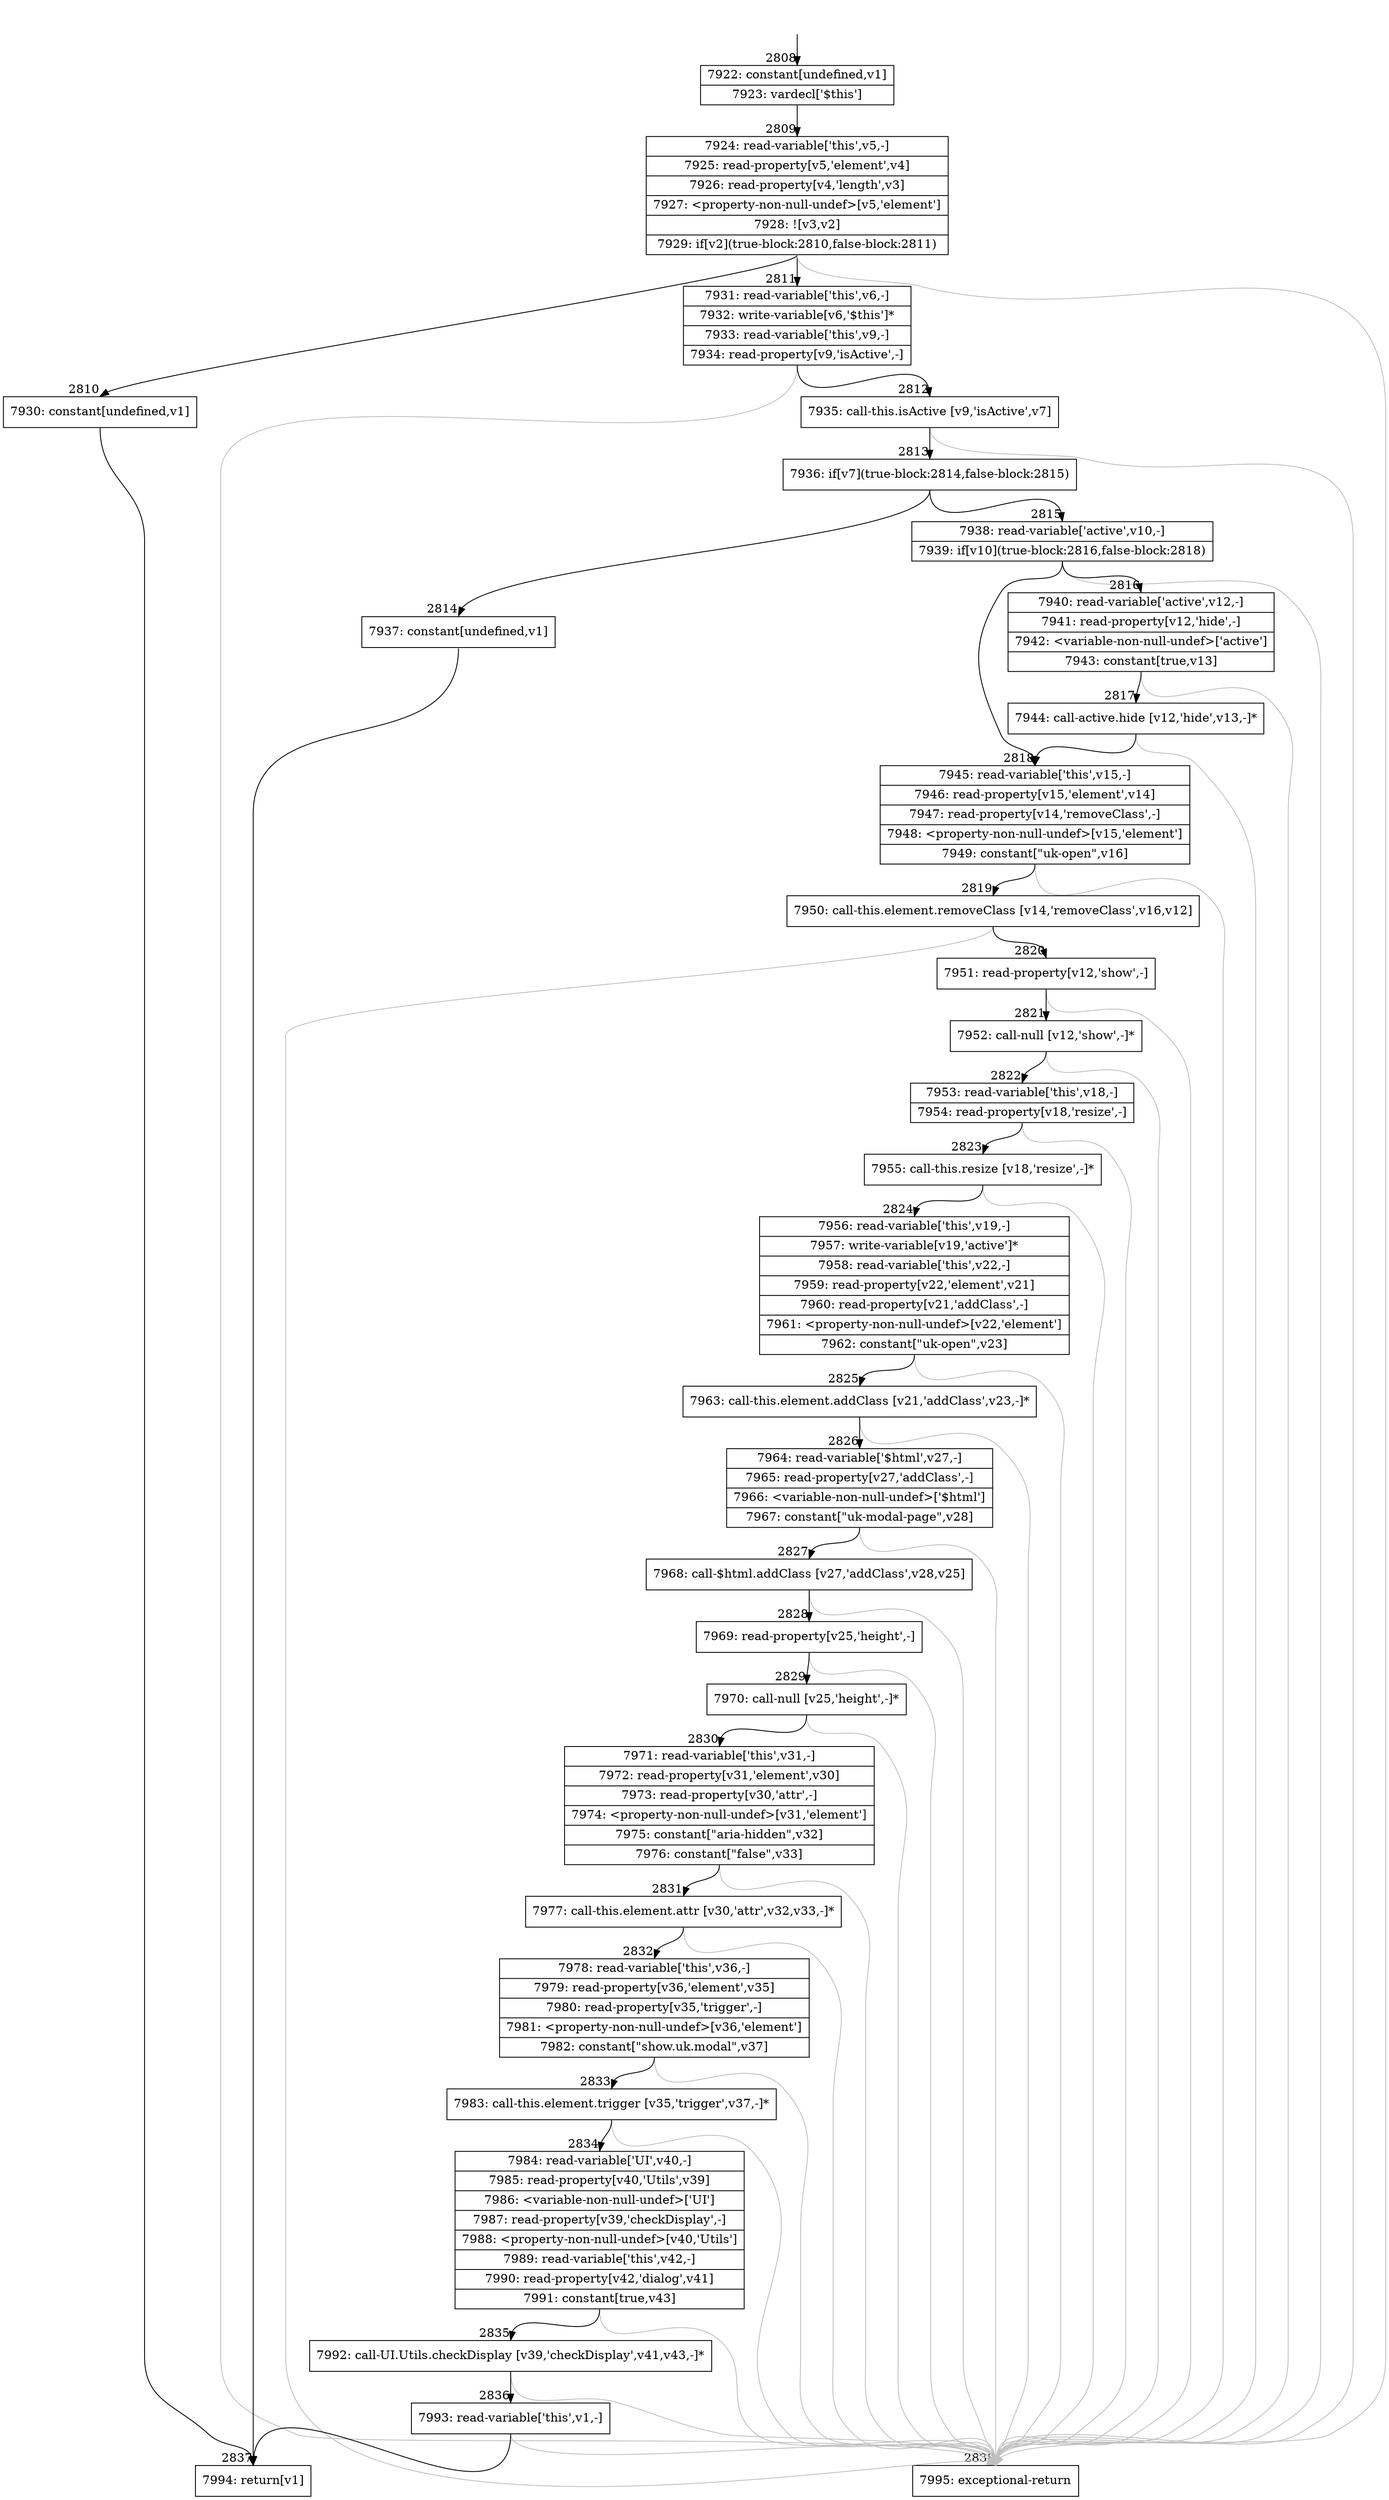 digraph {
rankdir="TD"
BB_entry218[shape=none,label=""];
BB_entry218 -> BB2808 [tailport=s, headport=n, headlabel="    2808"]
BB2808 [shape=record label="{7922: constant[undefined,v1]|7923: vardecl['$this']}" ] 
BB2808 -> BB2809 [tailport=s, headport=n, headlabel="      2809"]
BB2809 [shape=record label="{7924: read-variable['this',v5,-]|7925: read-property[v5,'element',v4]|7926: read-property[v4,'length',v3]|7927: \<property-non-null-undef\>[v5,'element']|7928: ![v3,v2]|7929: if[v2](true-block:2810,false-block:2811)}" ] 
BB2809 -> BB2810 [tailport=s, headport=n, headlabel="      2810"]
BB2809 -> BB2811 [tailport=s, headport=n, headlabel="      2811"]
BB2809 -> BB2838 [tailport=s, headport=n, color=gray, headlabel="      2838"]
BB2810 [shape=record label="{7930: constant[undefined,v1]}" ] 
BB2810 -> BB2837 [tailport=s, headport=n, headlabel="      2837"]
BB2811 [shape=record label="{7931: read-variable['this',v6,-]|7932: write-variable[v6,'$this']*|7933: read-variable['this',v9,-]|7934: read-property[v9,'isActive',-]}" ] 
BB2811 -> BB2812 [tailport=s, headport=n, headlabel="      2812"]
BB2811 -> BB2838 [tailport=s, headport=n, color=gray]
BB2812 [shape=record label="{7935: call-this.isActive [v9,'isActive',v7]}" ] 
BB2812 -> BB2813 [tailport=s, headport=n, headlabel="      2813"]
BB2812 -> BB2838 [tailport=s, headport=n, color=gray]
BB2813 [shape=record label="{7936: if[v7](true-block:2814,false-block:2815)}" ] 
BB2813 -> BB2814 [tailport=s, headport=n, headlabel="      2814"]
BB2813 -> BB2815 [tailport=s, headport=n, headlabel="      2815"]
BB2814 [shape=record label="{7937: constant[undefined,v1]}" ] 
BB2814 -> BB2837 [tailport=s, headport=n]
BB2815 [shape=record label="{7938: read-variable['active',v10,-]|7939: if[v10](true-block:2816,false-block:2818)}" ] 
BB2815 -> BB2816 [tailport=s, headport=n, headlabel="      2816"]
BB2815 -> BB2818 [tailport=s, headport=n, headlabel="      2818"]
BB2815 -> BB2838 [tailport=s, headport=n, color=gray]
BB2816 [shape=record label="{7940: read-variable['active',v12,-]|7941: read-property[v12,'hide',-]|7942: \<variable-non-null-undef\>['active']|7943: constant[true,v13]}" ] 
BB2816 -> BB2817 [tailport=s, headport=n, headlabel="      2817"]
BB2816 -> BB2838 [tailport=s, headport=n, color=gray]
BB2817 [shape=record label="{7944: call-active.hide [v12,'hide',v13,-]*}" ] 
BB2817 -> BB2818 [tailport=s, headport=n]
BB2817 -> BB2838 [tailport=s, headport=n, color=gray]
BB2818 [shape=record label="{7945: read-variable['this',v15,-]|7946: read-property[v15,'element',v14]|7947: read-property[v14,'removeClass',-]|7948: \<property-non-null-undef\>[v15,'element']|7949: constant[\"uk-open\",v16]}" ] 
BB2818 -> BB2819 [tailport=s, headport=n, headlabel="      2819"]
BB2818 -> BB2838 [tailport=s, headport=n, color=gray]
BB2819 [shape=record label="{7950: call-this.element.removeClass [v14,'removeClass',v16,v12]}" ] 
BB2819 -> BB2820 [tailport=s, headport=n, headlabel="      2820"]
BB2819 -> BB2838 [tailport=s, headport=n, color=gray]
BB2820 [shape=record label="{7951: read-property[v12,'show',-]}" ] 
BB2820 -> BB2821 [tailport=s, headport=n, headlabel="      2821"]
BB2820 -> BB2838 [tailport=s, headport=n, color=gray]
BB2821 [shape=record label="{7952: call-null [v12,'show',-]*}" ] 
BB2821 -> BB2822 [tailport=s, headport=n, headlabel="      2822"]
BB2821 -> BB2838 [tailport=s, headport=n, color=gray]
BB2822 [shape=record label="{7953: read-variable['this',v18,-]|7954: read-property[v18,'resize',-]}" ] 
BB2822 -> BB2823 [tailport=s, headport=n, headlabel="      2823"]
BB2822 -> BB2838 [tailport=s, headport=n, color=gray]
BB2823 [shape=record label="{7955: call-this.resize [v18,'resize',-]*}" ] 
BB2823 -> BB2824 [tailport=s, headport=n, headlabel="      2824"]
BB2823 -> BB2838 [tailport=s, headport=n, color=gray]
BB2824 [shape=record label="{7956: read-variable['this',v19,-]|7957: write-variable[v19,'active']*|7958: read-variable['this',v22,-]|7959: read-property[v22,'element',v21]|7960: read-property[v21,'addClass',-]|7961: \<property-non-null-undef\>[v22,'element']|7962: constant[\"uk-open\",v23]}" ] 
BB2824 -> BB2825 [tailport=s, headport=n, headlabel="      2825"]
BB2824 -> BB2838 [tailport=s, headport=n, color=gray]
BB2825 [shape=record label="{7963: call-this.element.addClass [v21,'addClass',v23,-]*}" ] 
BB2825 -> BB2826 [tailport=s, headport=n, headlabel="      2826"]
BB2825 -> BB2838 [tailport=s, headport=n, color=gray]
BB2826 [shape=record label="{7964: read-variable['$html',v27,-]|7965: read-property[v27,'addClass',-]|7966: \<variable-non-null-undef\>['$html']|7967: constant[\"uk-modal-page\",v28]}" ] 
BB2826 -> BB2827 [tailport=s, headport=n, headlabel="      2827"]
BB2826 -> BB2838 [tailport=s, headport=n, color=gray]
BB2827 [shape=record label="{7968: call-$html.addClass [v27,'addClass',v28,v25]}" ] 
BB2827 -> BB2828 [tailport=s, headport=n, headlabel="      2828"]
BB2827 -> BB2838 [tailport=s, headport=n, color=gray]
BB2828 [shape=record label="{7969: read-property[v25,'height',-]}" ] 
BB2828 -> BB2829 [tailport=s, headport=n, headlabel="      2829"]
BB2828 -> BB2838 [tailport=s, headport=n, color=gray]
BB2829 [shape=record label="{7970: call-null [v25,'height',-]*}" ] 
BB2829 -> BB2830 [tailport=s, headport=n, headlabel="      2830"]
BB2829 -> BB2838 [tailport=s, headport=n, color=gray]
BB2830 [shape=record label="{7971: read-variable['this',v31,-]|7972: read-property[v31,'element',v30]|7973: read-property[v30,'attr',-]|7974: \<property-non-null-undef\>[v31,'element']|7975: constant[\"aria-hidden\",v32]|7976: constant[\"false\",v33]}" ] 
BB2830 -> BB2831 [tailport=s, headport=n, headlabel="      2831"]
BB2830 -> BB2838 [tailport=s, headport=n, color=gray]
BB2831 [shape=record label="{7977: call-this.element.attr [v30,'attr',v32,v33,-]*}" ] 
BB2831 -> BB2832 [tailport=s, headport=n, headlabel="      2832"]
BB2831 -> BB2838 [tailport=s, headport=n, color=gray]
BB2832 [shape=record label="{7978: read-variable['this',v36,-]|7979: read-property[v36,'element',v35]|7980: read-property[v35,'trigger',-]|7981: \<property-non-null-undef\>[v36,'element']|7982: constant[\"show.uk.modal\",v37]}" ] 
BB2832 -> BB2833 [tailport=s, headport=n, headlabel="      2833"]
BB2832 -> BB2838 [tailport=s, headport=n, color=gray]
BB2833 [shape=record label="{7983: call-this.element.trigger [v35,'trigger',v37,-]*}" ] 
BB2833 -> BB2834 [tailport=s, headport=n, headlabel="      2834"]
BB2833 -> BB2838 [tailport=s, headport=n, color=gray]
BB2834 [shape=record label="{7984: read-variable['UI',v40,-]|7985: read-property[v40,'Utils',v39]|7986: \<variable-non-null-undef\>['UI']|7987: read-property[v39,'checkDisplay',-]|7988: \<property-non-null-undef\>[v40,'Utils']|7989: read-variable['this',v42,-]|7990: read-property[v42,'dialog',v41]|7991: constant[true,v43]}" ] 
BB2834 -> BB2835 [tailport=s, headport=n, headlabel="      2835"]
BB2834 -> BB2838 [tailport=s, headport=n, color=gray]
BB2835 [shape=record label="{7992: call-UI.Utils.checkDisplay [v39,'checkDisplay',v41,v43,-]*}" ] 
BB2835 -> BB2836 [tailport=s, headport=n, headlabel="      2836"]
BB2835 -> BB2838 [tailport=s, headport=n, color=gray]
BB2836 [shape=record label="{7993: read-variable['this',v1,-]}" ] 
BB2836 -> BB2837 [tailport=s, headport=n]
BB2836 -> BB2838 [tailport=s, headport=n, color=gray]
BB2837 [shape=record label="{7994: return[v1]}" ] 
BB2838 [shape=record label="{7995: exceptional-return}" ] 
//#$~ 2197
}
